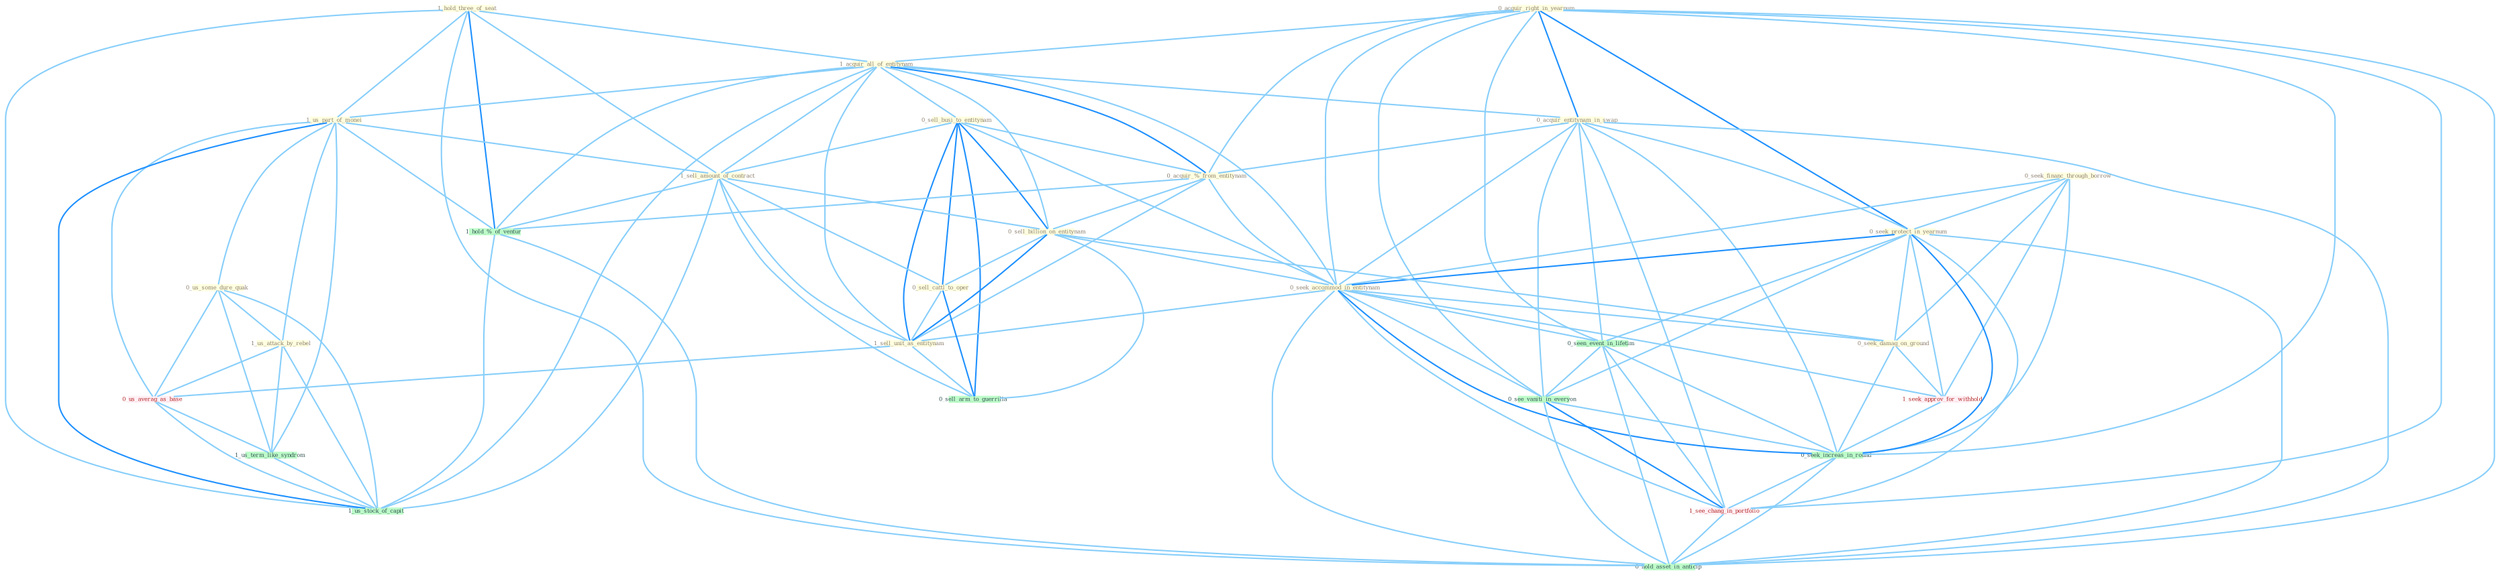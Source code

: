 Graph G{ 
    node
    [shape=polygon,style=filled,width=.5,height=.06,color="#BDFCC9",fixedsize=true,fontsize=4,
    fontcolor="#2f4f4f"];
    {node
    [color="#ffffe0", fontcolor="#8b7d6b"] "1_hold_three_of_seat " "0_acquir_right_in_yearnum " "1_acquir_all_of_entitynam " "0_acquir_entitynam_in_swap " "0_seek_financ_through_borrow " "1_us_part_of_monei " "0_sell_busi_to_entitynam " "0_us_some_dure_quak " "1_sell_amount_of_contract " "0_acquir_%_from_entitynam " "0_seek_protect_in_yearnum " "0_sell_billion_on_entitynam " "0_seek_accommod_in_entitynam " "0_sell_cattl_to_oper " "1_us_attack_by_rebel " "1_sell_unit_as_entitynam " "0_seek_damag_on_ground "}
{node [color="#fff0f5", fontcolor="#b22222"] "0_us_averag_as_base " "1_seek_approv_for_withhold " "1_see_chang_in_portfolio "}
edge [color="#B0E2FF"];

	"1_hold_three_of_seat " -- "1_acquir_all_of_entitynam " [w="1", color="#87cefa" ];
	"1_hold_three_of_seat " -- "1_us_part_of_monei " [w="1", color="#87cefa" ];
	"1_hold_three_of_seat " -- "1_sell_amount_of_contract " [w="1", color="#87cefa" ];
	"1_hold_three_of_seat " -- "1_hold_%_of_ventur " [w="2", color="#1e90ff" , len=0.8];
	"1_hold_three_of_seat " -- "1_us_stock_of_capit " [w="1", color="#87cefa" ];
	"1_hold_three_of_seat " -- "0_hold_asset_in_anticip " [w="1", color="#87cefa" ];
	"0_acquir_right_in_yearnum " -- "1_acquir_all_of_entitynam " [w="1", color="#87cefa" ];
	"0_acquir_right_in_yearnum " -- "0_acquir_entitynam_in_swap " [w="2", color="#1e90ff" , len=0.8];
	"0_acquir_right_in_yearnum " -- "0_acquir_%_from_entitynam " [w="1", color="#87cefa" ];
	"0_acquir_right_in_yearnum " -- "0_seek_protect_in_yearnum " [w="2", color="#1e90ff" , len=0.8];
	"0_acquir_right_in_yearnum " -- "0_seek_accommod_in_entitynam " [w="1", color="#87cefa" ];
	"0_acquir_right_in_yearnum " -- "0_seen_event_in_lifetim " [w="1", color="#87cefa" ];
	"0_acquir_right_in_yearnum " -- "0_see_vaniti_in_everyon " [w="1", color="#87cefa" ];
	"0_acquir_right_in_yearnum " -- "0_seek_increas_in_round " [w="1", color="#87cefa" ];
	"0_acquir_right_in_yearnum " -- "1_see_chang_in_portfolio " [w="1", color="#87cefa" ];
	"0_acquir_right_in_yearnum " -- "0_hold_asset_in_anticip " [w="1", color="#87cefa" ];
	"1_acquir_all_of_entitynam " -- "0_acquir_entitynam_in_swap " [w="1", color="#87cefa" ];
	"1_acquir_all_of_entitynam " -- "1_us_part_of_monei " [w="1", color="#87cefa" ];
	"1_acquir_all_of_entitynam " -- "0_sell_busi_to_entitynam " [w="1", color="#87cefa" ];
	"1_acquir_all_of_entitynam " -- "1_sell_amount_of_contract " [w="1", color="#87cefa" ];
	"1_acquir_all_of_entitynam " -- "0_acquir_%_from_entitynam " [w="2", color="#1e90ff" , len=0.8];
	"1_acquir_all_of_entitynam " -- "0_sell_billion_on_entitynam " [w="1", color="#87cefa" ];
	"1_acquir_all_of_entitynam " -- "0_seek_accommod_in_entitynam " [w="1", color="#87cefa" ];
	"1_acquir_all_of_entitynam " -- "1_sell_unit_as_entitynam " [w="1", color="#87cefa" ];
	"1_acquir_all_of_entitynam " -- "1_hold_%_of_ventur " [w="1", color="#87cefa" ];
	"1_acquir_all_of_entitynam " -- "1_us_stock_of_capit " [w="1", color="#87cefa" ];
	"0_acquir_entitynam_in_swap " -- "0_acquir_%_from_entitynam " [w="1", color="#87cefa" ];
	"0_acquir_entitynam_in_swap " -- "0_seek_protect_in_yearnum " [w="1", color="#87cefa" ];
	"0_acquir_entitynam_in_swap " -- "0_seek_accommod_in_entitynam " [w="1", color="#87cefa" ];
	"0_acquir_entitynam_in_swap " -- "0_seen_event_in_lifetim " [w="1", color="#87cefa" ];
	"0_acquir_entitynam_in_swap " -- "0_see_vaniti_in_everyon " [w="1", color="#87cefa" ];
	"0_acquir_entitynam_in_swap " -- "0_seek_increas_in_round " [w="1", color="#87cefa" ];
	"0_acquir_entitynam_in_swap " -- "1_see_chang_in_portfolio " [w="1", color="#87cefa" ];
	"0_acquir_entitynam_in_swap " -- "0_hold_asset_in_anticip " [w="1", color="#87cefa" ];
	"0_seek_financ_through_borrow " -- "0_seek_protect_in_yearnum " [w="1", color="#87cefa" ];
	"0_seek_financ_through_borrow " -- "0_seek_accommod_in_entitynam " [w="1", color="#87cefa" ];
	"0_seek_financ_through_borrow " -- "0_seek_damag_on_ground " [w="1", color="#87cefa" ];
	"0_seek_financ_through_borrow " -- "1_seek_approv_for_withhold " [w="1", color="#87cefa" ];
	"0_seek_financ_through_borrow " -- "0_seek_increas_in_round " [w="1", color="#87cefa" ];
	"1_us_part_of_monei " -- "0_us_some_dure_quak " [w="1", color="#87cefa" ];
	"1_us_part_of_monei " -- "1_sell_amount_of_contract " [w="1", color="#87cefa" ];
	"1_us_part_of_monei " -- "1_us_attack_by_rebel " [w="1", color="#87cefa" ];
	"1_us_part_of_monei " -- "0_us_averag_as_base " [w="1", color="#87cefa" ];
	"1_us_part_of_monei " -- "1_us_term_like_syndrom " [w="1", color="#87cefa" ];
	"1_us_part_of_monei " -- "1_hold_%_of_ventur " [w="1", color="#87cefa" ];
	"1_us_part_of_monei " -- "1_us_stock_of_capit " [w="2", color="#1e90ff" , len=0.8];
	"0_sell_busi_to_entitynam " -- "1_sell_amount_of_contract " [w="1", color="#87cefa" ];
	"0_sell_busi_to_entitynam " -- "0_acquir_%_from_entitynam " [w="1", color="#87cefa" ];
	"0_sell_busi_to_entitynam " -- "0_sell_billion_on_entitynam " [w="2", color="#1e90ff" , len=0.8];
	"0_sell_busi_to_entitynam " -- "0_seek_accommod_in_entitynam " [w="1", color="#87cefa" ];
	"0_sell_busi_to_entitynam " -- "0_sell_cattl_to_oper " [w="2", color="#1e90ff" , len=0.8];
	"0_sell_busi_to_entitynam " -- "1_sell_unit_as_entitynam " [w="2", color="#1e90ff" , len=0.8];
	"0_sell_busi_to_entitynam " -- "0_sell_arm_to_guerrilla " [w="2", color="#1e90ff" , len=0.8];
	"0_us_some_dure_quak " -- "1_us_attack_by_rebel " [w="1", color="#87cefa" ];
	"0_us_some_dure_quak " -- "0_us_averag_as_base " [w="1", color="#87cefa" ];
	"0_us_some_dure_quak " -- "1_us_term_like_syndrom " [w="1", color="#87cefa" ];
	"0_us_some_dure_quak " -- "1_us_stock_of_capit " [w="1", color="#87cefa" ];
	"1_sell_amount_of_contract " -- "0_sell_billion_on_entitynam " [w="1", color="#87cefa" ];
	"1_sell_amount_of_contract " -- "0_sell_cattl_to_oper " [w="1", color="#87cefa" ];
	"1_sell_amount_of_contract " -- "1_sell_unit_as_entitynam " [w="1", color="#87cefa" ];
	"1_sell_amount_of_contract " -- "1_hold_%_of_ventur " [w="1", color="#87cefa" ];
	"1_sell_amount_of_contract " -- "0_sell_arm_to_guerrilla " [w="1", color="#87cefa" ];
	"1_sell_amount_of_contract " -- "1_us_stock_of_capit " [w="1", color="#87cefa" ];
	"0_acquir_%_from_entitynam " -- "0_sell_billion_on_entitynam " [w="1", color="#87cefa" ];
	"0_acquir_%_from_entitynam " -- "0_seek_accommod_in_entitynam " [w="1", color="#87cefa" ];
	"0_acquir_%_from_entitynam " -- "1_sell_unit_as_entitynam " [w="1", color="#87cefa" ];
	"0_acquir_%_from_entitynam " -- "1_hold_%_of_ventur " [w="1", color="#87cefa" ];
	"0_seek_protect_in_yearnum " -- "0_seek_accommod_in_entitynam " [w="2", color="#1e90ff" , len=0.8];
	"0_seek_protect_in_yearnum " -- "0_seek_damag_on_ground " [w="1", color="#87cefa" ];
	"0_seek_protect_in_yearnum " -- "0_seen_event_in_lifetim " [w="1", color="#87cefa" ];
	"0_seek_protect_in_yearnum " -- "1_seek_approv_for_withhold " [w="1", color="#87cefa" ];
	"0_seek_protect_in_yearnum " -- "0_see_vaniti_in_everyon " [w="1", color="#87cefa" ];
	"0_seek_protect_in_yearnum " -- "0_seek_increas_in_round " [w="2", color="#1e90ff" , len=0.8];
	"0_seek_protect_in_yearnum " -- "1_see_chang_in_portfolio " [w="1", color="#87cefa" ];
	"0_seek_protect_in_yearnum " -- "0_hold_asset_in_anticip " [w="1", color="#87cefa" ];
	"0_sell_billion_on_entitynam " -- "0_seek_accommod_in_entitynam " [w="1", color="#87cefa" ];
	"0_sell_billion_on_entitynam " -- "0_sell_cattl_to_oper " [w="1", color="#87cefa" ];
	"0_sell_billion_on_entitynam " -- "1_sell_unit_as_entitynam " [w="2", color="#1e90ff" , len=0.8];
	"0_sell_billion_on_entitynam " -- "0_seek_damag_on_ground " [w="1", color="#87cefa" ];
	"0_sell_billion_on_entitynam " -- "0_sell_arm_to_guerrilla " [w="1", color="#87cefa" ];
	"0_seek_accommod_in_entitynam " -- "1_sell_unit_as_entitynam " [w="1", color="#87cefa" ];
	"0_seek_accommod_in_entitynam " -- "0_seek_damag_on_ground " [w="1", color="#87cefa" ];
	"0_seek_accommod_in_entitynam " -- "0_seen_event_in_lifetim " [w="1", color="#87cefa" ];
	"0_seek_accommod_in_entitynam " -- "1_seek_approv_for_withhold " [w="1", color="#87cefa" ];
	"0_seek_accommod_in_entitynam " -- "0_see_vaniti_in_everyon " [w="1", color="#87cefa" ];
	"0_seek_accommod_in_entitynam " -- "0_seek_increas_in_round " [w="2", color="#1e90ff" , len=0.8];
	"0_seek_accommod_in_entitynam " -- "1_see_chang_in_portfolio " [w="1", color="#87cefa" ];
	"0_seek_accommod_in_entitynam " -- "0_hold_asset_in_anticip " [w="1", color="#87cefa" ];
	"0_sell_cattl_to_oper " -- "1_sell_unit_as_entitynam " [w="1", color="#87cefa" ];
	"0_sell_cattl_to_oper " -- "0_sell_arm_to_guerrilla " [w="2", color="#1e90ff" , len=0.8];
	"1_us_attack_by_rebel " -- "0_us_averag_as_base " [w="1", color="#87cefa" ];
	"1_us_attack_by_rebel " -- "1_us_term_like_syndrom " [w="1", color="#87cefa" ];
	"1_us_attack_by_rebel " -- "1_us_stock_of_capit " [w="1", color="#87cefa" ];
	"1_sell_unit_as_entitynam " -- "0_us_averag_as_base " [w="1", color="#87cefa" ];
	"1_sell_unit_as_entitynam " -- "0_sell_arm_to_guerrilla " [w="1", color="#87cefa" ];
	"0_seek_damag_on_ground " -- "1_seek_approv_for_withhold " [w="1", color="#87cefa" ];
	"0_seek_damag_on_ground " -- "0_seek_increas_in_round " [w="1", color="#87cefa" ];
	"0_seen_event_in_lifetim " -- "0_see_vaniti_in_everyon " [w="1", color="#87cefa" ];
	"0_seen_event_in_lifetim " -- "0_seek_increas_in_round " [w="1", color="#87cefa" ];
	"0_seen_event_in_lifetim " -- "1_see_chang_in_portfolio " [w="1", color="#87cefa" ];
	"0_seen_event_in_lifetim " -- "0_hold_asset_in_anticip " [w="1", color="#87cefa" ];
	"0_us_averag_as_base " -- "1_us_term_like_syndrom " [w="1", color="#87cefa" ];
	"0_us_averag_as_base " -- "1_us_stock_of_capit " [w="1", color="#87cefa" ];
	"1_us_term_like_syndrom " -- "1_us_stock_of_capit " [w="1", color="#87cefa" ];
	"1_seek_approv_for_withhold " -- "0_seek_increas_in_round " [w="1", color="#87cefa" ];
	"1_hold_%_of_ventur " -- "1_us_stock_of_capit " [w="1", color="#87cefa" ];
	"1_hold_%_of_ventur " -- "0_hold_asset_in_anticip " [w="1", color="#87cefa" ];
	"0_see_vaniti_in_everyon " -- "0_seek_increas_in_round " [w="1", color="#87cefa" ];
	"0_see_vaniti_in_everyon " -- "1_see_chang_in_portfolio " [w="2", color="#1e90ff" , len=0.8];
	"0_see_vaniti_in_everyon " -- "0_hold_asset_in_anticip " [w="1", color="#87cefa" ];
	"0_seek_increas_in_round " -- "1_see_chang_in_portfolio " [w="1", color="#87cefa" ];
	"0_seek_increas_in_round " -- "0_hold_asset_in_anticip " [w="1", color="#87cefa" ];
	"1_see_chang_in_portfolio " -- "0_hold_asset_in_anticip " [w="1", color="#87cefa" ];
}
